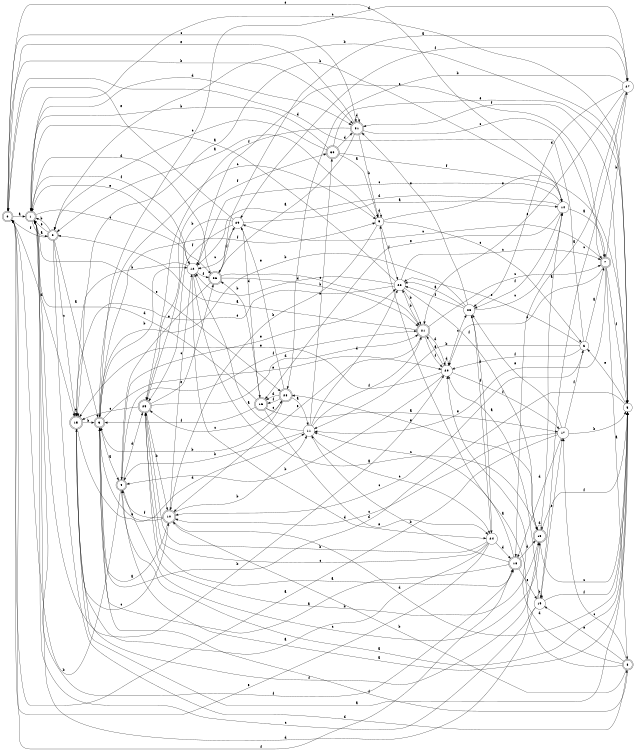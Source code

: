 digraph n26_6 {
__start0 [label="" shape="none"];

rankdir=LR;
size="8,5";

s0 [style="rounded,filled", color="black", fillcolor="white" shape="doublecircle", label="0"];
s1 [style="rounded,filled", color="black", fillcolor="white" shape="doublecircle", label="1"];
s2 [style="rounded,filled", color="black", fillcolor="white" shape="doublecircle", label="2"];
s3 [style="rounded,filled", color="black", fillcolor="white" shape="doublecircle", label="3"];
s4 [style="rounded,filled", color="black", fillcolor="white" shape="doublecircle", label="4"];
s5 [style="filled", color="black", fillcolor="white" shape="circle", label="5"];
s6 [style="filled", color="black", fillcolor="white" shape="circle", label="6"];
s7 [style="rounded,filled", color="black", fillcolor="white" shape="doublecircle", label="7"];
s8 [style="rounded,filled", color="black", fillcolor="white" shape="doublecircle", label="8"];
s9 [style="filled", color="black", fillcolor="white" shape="circle", label="9"];
s10 [style="rounded,filled", color="black", fillcolor="white" shape="doublecircle", label="10"];
s11 [style="filled", color="black", fillcolor="white" shape="circle", label="11"];
s12 [style="filled", color="black", fillcolor="white" shape="circle", label="12"];
s13 [style="rounded,filled", color="black", fillcolor="white" shape="doublecircle", label="13"];
s14 [style="filled", color="black", fillcolor="white" shape="circle", label="14"];
s15 [style="rounded,filled", color="black", fillcolor="white" shape="doublecircle", label="15"];
s16 [style="rounded,filled", color="black", fillcolor="white" shape="doublecircle", label="16"];
s17 [style="filled", color="black", fillcolor="white" shape="circle", label="17"];
s18 [style="rounded,filled", color="black", fillcolor="white" shape="doublecircle", label="18"];
s19 [style="filled", color="black", fillcolor="white" shape="circle", label="19"];
s20 [style="filled", color="black", fillcolor="white" shape="circle", label="20"];
s21 [style="rounded,filled", color="black", fillcolor="white" shape="doublecircle", label="21"];
s22 [style="filled", color="black", fillcolor="white" shape="circle", label="22"];
s23 [style="filled", color="black", fillcolor="white" shape="circle", label="23"];
s24 [style="filled", color="black", fillcolor="white" shape="circle", label="24"];
s25 [style="rounded,filled", color="black", fillcolor="white" shape="doublecircle", label="25"];
s26 [style="rounded,filled", color="black", fillcolor="white" shape="doublecircle", label="26"];
s27 [style="filled", color="black", fillcolor="white" shape="circle", label="27"];
s28 [style="rounded,filled", color="black", fillcolor="white" shape="doublecircle", label="28"];
s29 [style="filled", color="black", fillcolor="white" shape="circle", label="29"];
s30 [style="rounded,filled", color="black", fillcolor="white" shape="doublecircle", label="30"];
s31 [style="rounded,filled", color="black", fillcolor="white" shape="doublecircle", label="31"];
s0 -> s1 [label="a"];
s0 -> s31 [label="b"];
s0 -> s31 [label="c"];
s0 -> s15 [label="d"];
s0 -> s14 [label="e"];
s0 -> s18 [label="f"];
s1 -> s2 [label="a"];
s1 -> s20 [label="b"];
s1 -> s12 [label="c"];
s1 -> s31 [label="d"];
s1 -> s28 [label="e"];
s1 -> s26 [label="f"];
s2 -> s3 [label="a"];
s2 -> s1 [label="b"];
s2 -> s15 [label="c"];
s2 -> s8 [label="d"];
s2 -> s1 [label="e"];
s2 -> s0 [label="f"];
s3 -> s4 [label="a"];
s3 -> s12 [label="b"];
s3 -> s9 [label="c"];
s3 -> s27 [label="d"];
s3 -> s20 [label="e"];
s3 -> s9 [label="f"];
s4 -> s5 [label="a"];
s4 -> s0 [label="b"];
s4 -> s13 [label="c"];
s4 -> s25 [label="d"];
s4 -> s22 [label="e"];
s4 -> s21 [label="f"];
s5 -> s4 [label="a"];
s5 -> s2 [label="b"];
s5 -> s1 [label="c"];
s5 -> s3 [label="d"];
s5 -> s6 [label="e"];
s5 -> s31 [label="f"];
s6 -> s7 [label="a"];
s6 -> s11 [label="b"];
s6 -> s10 [label="c"];
s6 -> s0 [label="d"];
s6 -> s22 [label="e"];
s6 -> s20 [label="f"];
s7 -> s8 [label="a"];
s7 -> s27 [label="b"];
s7 -> s29 [label="c"];
s7 -> s20 [label="d"];
s7 -> s11 [label="e"];
s7 -> s5 [label="f"];
s8 -> s9 [label="a"];
s8 -> s10 [label="b"];
s8 -> s17 [label="c"];
s8 -> s20 [label="d"];
s8 -> s19 [label="e"];
s8 -> s3 [label="f"];
s9 -> s2 [label="a"];
s9 -> s10 [label="b"];
s9 -> s6 [label="c"];
s9 -> s9 [label="d"];
s9 -> s5 [label="e"];
s9 -> s22 [label="f"];
s10 -> s3 [label="a"];
s10 -> s11 [label="b"];
s10 -> s12 [label="c"];
s10 -> s5 [label="d"];
s10 -> s3 [label="e"];
s10 -> s4 [label="f"];
s11 -> s12 [label="a"];
s11 -> s4 [label="b"];
s11 -> s24 [label="c"];
s11 -> s22 [label="d"];
s11 -> s30 [label="e"];
s11 -> s21 [label="f"];
s12 -> s13 [label="a"];
s12 -> s15 [label="b"];
s12 -> s7 [label="c"];
s12 -> s24 [label="d"];
s12 -> s1 [label="e"];
s12 -> s26 [label="f"];
s13 -> s14 [label="a"];
s13 -> s25 [label="b"];
s13 -> s5 [label="c"];
s13 -> s13 [label="d"];
s13 -> s28 [label="e"];
s13 -> s5 [label="f"];
s14 -> s7 [label="a"];
s14 -> s15 [label="b"];
s14 -> s12 [label="c"];
s14 -> s12 [label="d"];
s14 -> s16 [label="e"];
s14 -> s23 [label="f"];
s15 -> s5 [label="a"];
s15 -> s3 [label="b"];
s15 -> s10 [label="c"];
s15 -> s11 [label="d"];
s15 -> s15 [label="e"];
s15 -> s13 [label="f"];
s16 -> s17 [label="a"];
s16 -> s26 [label="b"];
s16 -> s28 [label="c"];
s16 -> s1 [label="d"];
s16 -> s24 [label="e"];
s16 -> s3 [label="f"];
s17 -> s0 [label="a"];
s17 -> s5 [label="b"];
s17 -> s10 [label="c"];
s17 -> s18 [label="d"];
s17 -> s23 [label="e"];
s17 -> s6 [label="f"];
s18 -> s3 [label="a"];
s18 -> s11 [label="b"];
s18 -> s11 [label="c"];
s18 -> s13 [label="d"];
s18 -> s19 [label="e"];
s18 -> s1 [label="f"];
s19 -> s20 [label="a"];
s19 -> s19 [label="b"];
s19 -> s1 [label="c"];
s19 -> s1 [label="d"];
s19 -> s17 [label="e"];
s19 -> s5 [label="f"];
s20 -> s21 [label="a"];
s20 -> s4 [label="b"];
s20 -> s23 [label="c"];
s20 -> s20 [label="d"];
s20 -> s15 [label="e"];
s20 -> s17 [label="f"];
s21 -> s2 [label="a"];
s21 -> s22 [label="b"];
s21 -> s7 [label="c"];
s21 -> s20 [label="d"];
s21 -> s10 [label="e"];
s21 -> s20 [label="f"];
s22 -> s1 [label="a"];
s22 -> s21 [label="b"];
s22 -> s7 [label="c"];
s22 -> s12 [label="d"];
s22 -> s15 [label="e"];
s22 -> s13 [label="f"];
s23 -> s22 [label="a"];
s23 -> s3 [label="b"];
s23 -> s14 [label="c"];
s23 -> s24 [label="d"];
s23 -> s31 [label="e"];
s23 -> s22 [label="f"];
s24 -> s15 [label="a"];
s24 -> s25 [label="b"];
s24 -> s25 [label="c"];
s24 -> s18 [label="d"];
s24 -> s0 [label="e"];
s24 -> s23 [label="f"];
s25 -> s18 [label="a"];
s25 -> s10 [label="b"];
s25 -> s15 [label="c"];
s25 -> s21 [label="d"];
s25 -> s26 [label="e"];
s25 -> s30 [label="f"];
s26 -> s27 [label="a"];
s26 -> s21 [label="b"];
s26 -> s21 [label="c"];
s26 -> s1 [label="d"];
s26 -> s4 [label="e"];
s26 -> s29 [label="f"];
s27 -> s18 [label="a"];
s27 -> s28 [label="b"];
s27 -> s19 [label="c"];
s27 -> s23 [label="d"];
s27 -> s21 [label="e"];
s27 -> s29 [label="f"];
s28 -> s11 [label="a"];
s28 -> s3 [label="b"];
s28 -> s25 [label="c"];
s28 -> s16 [label="d"];
s28 -> s29 [label="e"];
s28 -> s16 [label="f"];
s29 -> s14 [label="a"];
s29 -> s25 [label="b"];
s29 -> s12 [label="c"];
s29 -> s16 [label="d"];
s29 -> s0 [label="e"];
s29 -> s25 [label="f"];
s30 -> s9 [label="a"];
s30 -> s1 [label="b"];
s30 -> s2 [label="c"];
s30 -> s31 [label="d"];
s30 -> s5 [label="e"];
s30 -> s14 [label="f"];
s31 -> s26 [label="a"];
s31 -> s9 [label="b"];
s31 -> s7 [label="c"];
s31 -> s31 [label="d"];
s31 -> s0 [label="e"];
s31 -> s25 [label="f"];

}